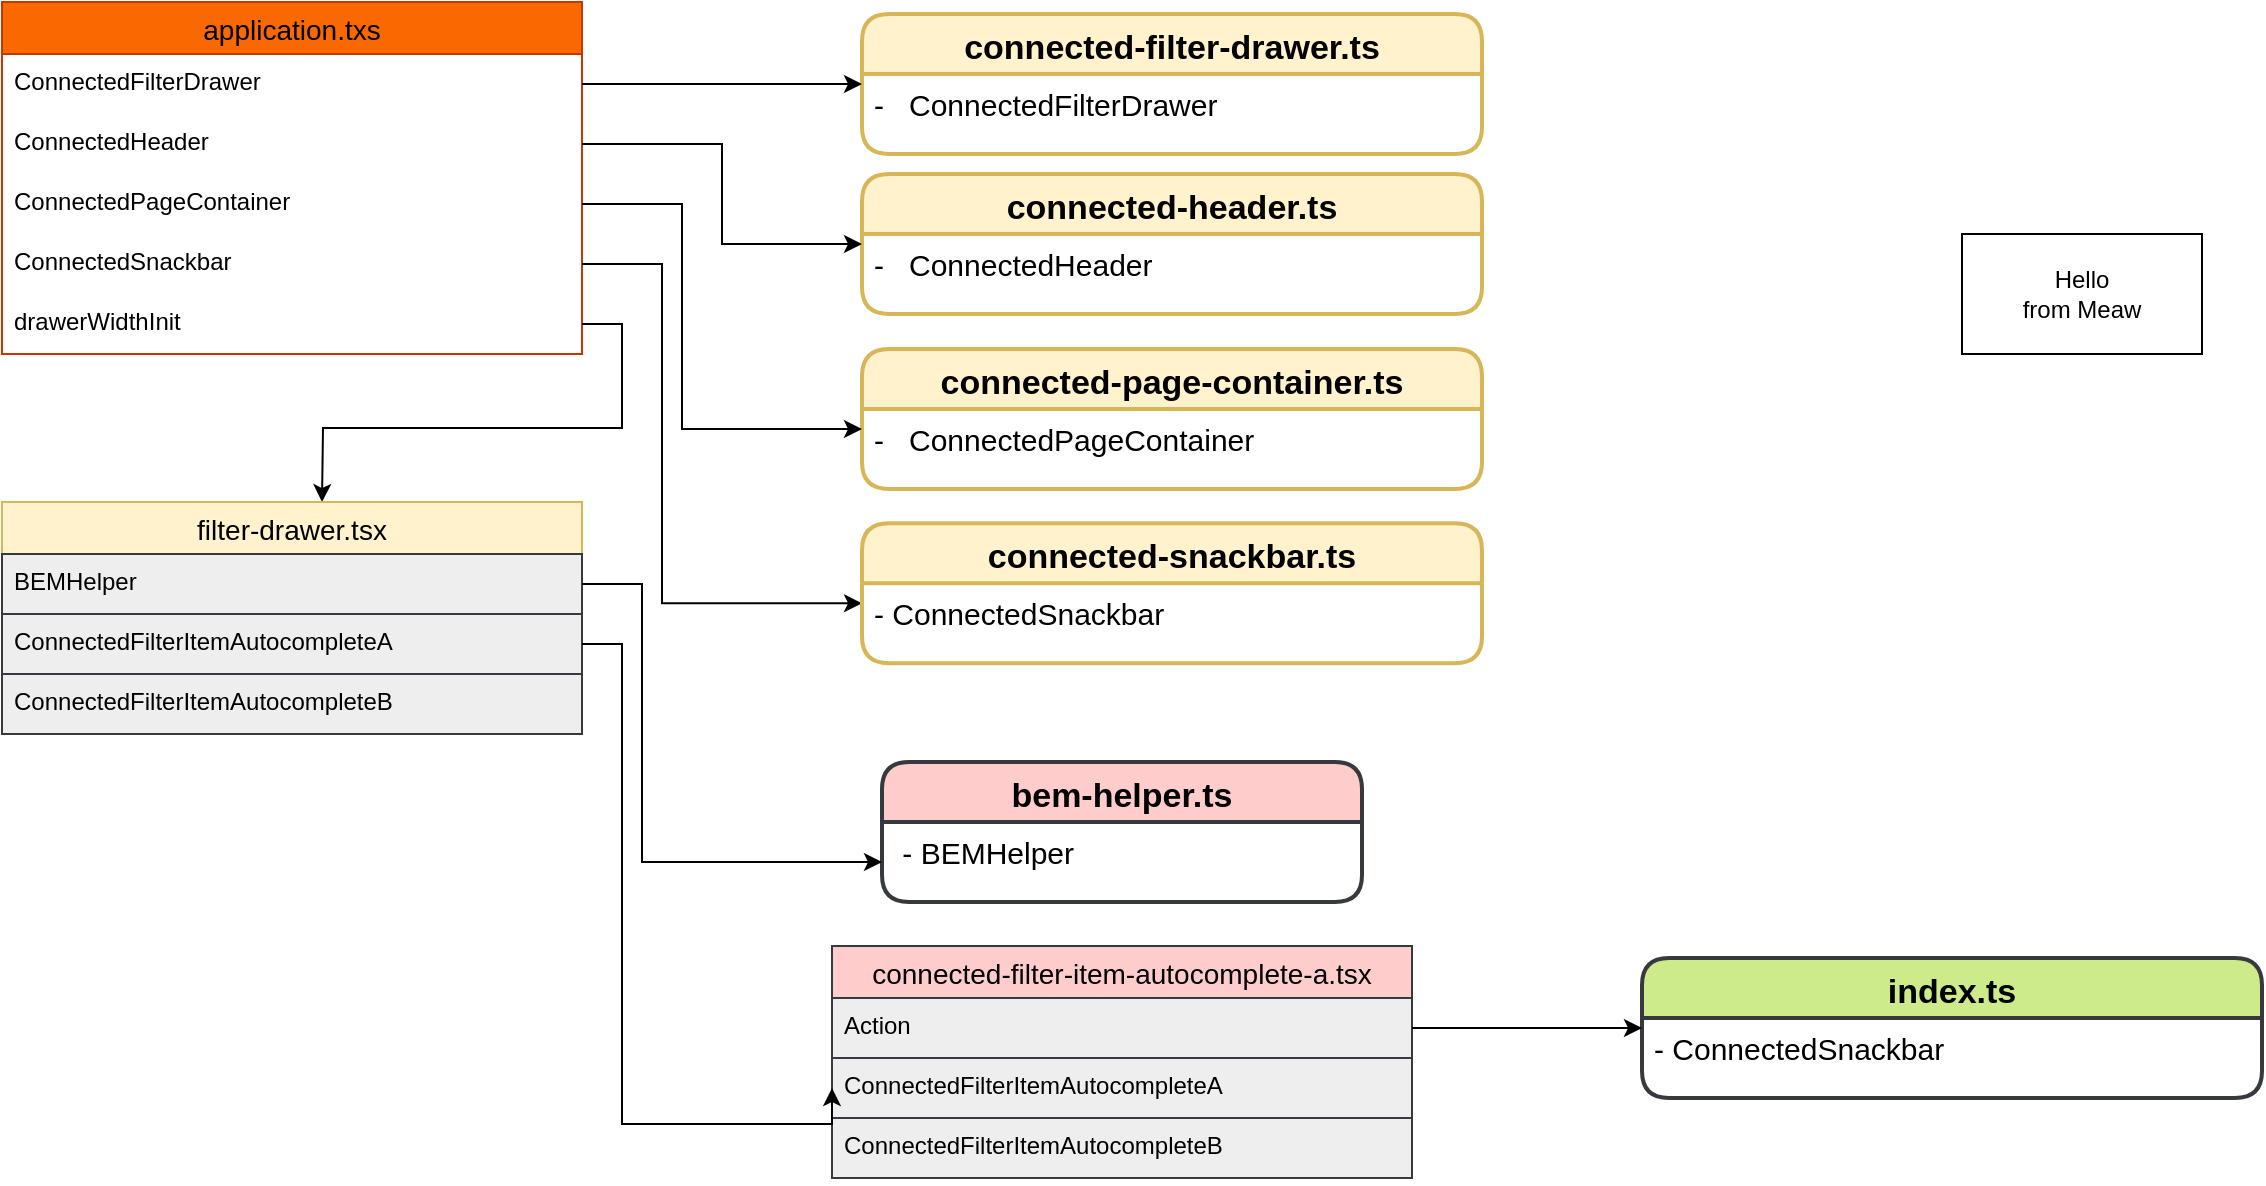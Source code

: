<mxfile version="14.9.3" type="github">
  <diagram id="EcCNOCLpawYmxYhZWg3b" name="Page-1">
    <mxGraphModel dx="2272" dy="794" grid="1" gridSize="10" guides="1" tooltips="1" connect="1" arrows="1" fold="1" page="1" pageScale="1" pageWidth="850" pageHeight="1100" math="0" shadow="0">
      <root>
        <mxCell id="0" />
        <mxCell id="1" parent="0" />
        <mxCell id="wdhYre6bCpWcd9Iw9CnV-87" value="application.txs" style="swimlane;fontStyle=0;childLayout=stackLayout;horizontal=1;startSize=26;horizontalStack=0;resizeParent=1;resizeParentMax=0;resizeLast=0;collapsible=1;marginBottom=0;align=center;fontSize=14;fillColor=#fa6800;strokeColor=#C73500;fontColor=#000000;" parent="1" vertex="1">
          <mxGeometry x="-820" y="20" width="290" height="176" as="geometry">
            <mxRectangle x="-70" y="90" width="120" height="26" as="alternateBounds" />
          </mxGeometry>
        </mxCell>
        <mxCell id="wdhYre6bCpWcd9Iw9CnV-88" value="ConnectedFilterDrawer" style="text;strokeColor=none;fillColor=none;spacingLeft=4;spacingRight=4;overflow=hidden;rotatable=0;points=[[0,0.5],[1,0.5]];portConstraint=eastwest;fontSize=12;" parent="wdhYre6bCpWcd9Iw9CnV-87" vertex="1">
          <mxGeometry y="26" width="290" height="30" as="geometry" />
        </mxCell>
        <mxCell id="wdhYre6bCpWcd9Iw9CnV-89" value="ConnectedHeader" style="text;strokeColor=none;fillColor=none;spacingLeft=4;spacingRight=4;overflow=hidden;rotatable=0;points=[[0,0.5],[1,0.5]];portConstraint=eastwest;fontSize=12;" parent="wdhYre6bCpWcd9Iw9CnV-87" vertex="1">
          <mxGeometry y="56" width="290" height="30" as="geometry" />
        </mxCell>
        <mxCell id="wdhYre6bCpWcd9Iw9CnV-90" value="ConnectedPageContainer" style="text;strokeColor=none;fillColor=none;spacingLeft=4;spacingRight=4;overflow=hidden;rotatable=0;points=[[0,0.5],[1,0.5]];portConstraint=eastwest;fontSize=12;" parent="wdhYre6bCpWcd9Iw9CnV-87" vertex="1">
          <mxGeometry y="86" width="290" height="30" as="geometry" />
        </mxCell>
        <mxCell id="wdhYre6bCpWcd9Iw9CnV-114" value="ConnectedSnackbar" style="text;strokeColor=none;fillColor=none;spacingLeft=4;spacingRight=4;overflow=hidden;rotatable=0;points=[[0,0.5],[1,0.5]];portConstraint=eastwest;fontSize=12;" parent="wdhYre6bCpWcd9Iw9CnV-87" vertex="1">
          <mxGeometry y="116" width="290" height="30" as="geometry" />
        </mxCell>
        <mxCell id="wdhYre6bCpWcd9Iw9CnV-115" value="drawerWidthInit" style="text;strokeColor=none;fillColor=none;spacingLeft=4;spacingRight=4;overflow=hidden;rotatable=0;points=[[0,0.5],[1,0.5]];portConstraint=eastwest;fontSize=12;" parent="wdhYre6bCpWcd9Iw9CnV-87" vertex="1">
          <mxGeometry y="146" width="290" height="30" as="geometry" />
        </mxCell>
        <mxCell id="wdhYre6bCpWcd9Iw9CnV-118" value="connected-filter-drawer.ts" style="swimlane;childLayout=stackLayout;horizontal=1;startSize=30;horizontalStack=0;rounded=1;fontSize=17;fontStyle=1;strokeWidth=2;resizeParent=0;resizeLast=1;shadow=0;dashed=0;align=center;fillColor=#fff2cc;strokeColor=#d6b656;" parent="1" vertex="1">
          <mxGeometry x="-390" y="26" width="310" height="70" as="geometry" />
        </mxCell>
        <mxCell id="wdhYre6bCpWcd9Iw9CnV-119" value="-   ConnectedFilterDrawer" style="align=left;strokeColor=none;fillColor=none;spacingLeft=4;fontSize=15;verticalAlign=top;resizable=0;rotatable=0;part=1;" parent="wdhYre6bCpWcd9Iw9CnV-118" vertex="1">
          <mxGeometry y="30" width="310" height="40" as="geometry" />
        </mxCell>
        <mxCell id="wdhYre6bCpWcd9Iw9CnV-123" style="edgeStyle=orthogonalEdgeStyle;rounded=0;orthogonalLoop=1;jettySize=auto;html=1;exitX=1;exitY=0.5;exitDx=0;exitDy=0;entryX=0;entryY=0.5;entryDx=0;entryDy=0;fontSize=17;startSize=26;" parent="1" source="wdhYre6bCpWcd9Iw9CnV-88" target="wdhYre6bCpWcd9Iw9CnV-118" edge="1">
          <mxGeometry relative="1" as="geometry" />
        </mxCell>
        <mxCell id="wdhYre6bCpWcd9Iw9CnV-124" value="connected-header.ts" style="swimlane;childLayout=stackLayout;horizontal=1;startSize=30;horizontalStack=0;rounded=1;fontSize=17;fontStyle=1;strokeWidth=2;resizeParent=0;resizeLast=1;shadow=0;dashed=0;align=center;fillColor=#fff2cc;strokeColor=#d6b656;" parent="1" vertex="1">
          <mxGeometry x="-390" y="106" width="310" height="70" as="geometry" />
        </mxCell>
        <mxCell id="wdhYre6bCpWcd9Iw9CnV-125" value="-   ConnectedHeader" style="align=left;strokeColor=none;fillColor=none;spacingLeft=4;fontSize=15;verticalAlign=top;resizable=0;rotatable=0;part=1;" parent="wdhYre6bCpWcd9Iw9CnV-124" vertex="1">
          <mxGeometry y="30" width="310" height="40" as="geometry" />
        </mxCell>
        <mxCell id="wdhYre6bCpWcd9Iw9CnV-127" style="edgeStyle=orthogonalEdgeStyle;rounded=0;orthogonalLoop=1;jettySize=auto;html=1;exitX=1;exitY=0.5;exitDx=0;exitDy=0;entryX=0;entryY=0.5;entryDx=0;entryDy=0;fontSize=15;startSize=26;" parent="1" source="wdhYre6bCpWcd9Iw9CnV-89" target="wdhYre6bCpWcd9Iw9CnV-124" edge="1">
          <mxGeometry relative="1" as="geometry" />
        </mxCell>
        <mxCell id="wdhYre6bCpWcd9Iw9CnV-128" value="connected-page-container.ts" style="swimlane;childLayout=stackLayout;horizontal=1;startSize=30;horizontalStack=0;rounded=1;fontSize=17;fontStyle=1;strokeWidth=2;resizeParent=0;resizeLast=1;shadow=0;dashed=0;align=center;fillColor=#fff2cc;strokeColor=#d6b656;" parent="1" vertex="1">
          <mxGeometry x="-390" y="193.5" width="310" height="70" as="geometry" />
        </mxCell>
        <mxCell id="wdhYre6bCpWcd9Iw9CnV-129" value="-   ConnectedPageContainer" style="align=left;strokeColor=none;fillColor=none;spacingLeft=4;fontSize=15;verticalAlign=top;resizable=0;rotatable=0;part=1;" parent="wdhYre6bCpWcd9Iw9CnV-128" vertex="1">
          <mxGeometry y="30" width="310" height="40" as="geometry" />
        </mxCell>
        <mxCell id="wdhYre6bCpWcd9Iw9CnV-132" style="edgeStyle=orthogonalEdgeStyle;rounded=0;orthogonalLoop=1;jettySize=auto;html=1;exitX=1;exitY=0.5;exitDx=0;exitDy=0;entryX=0;entryY=0.25;entryDx=0;entryDy=0;fontSize=15;startSize=26;" parent="1" source="wdhYre6bCpWcd9Iw9CnV-90" target="wdhYre6bCpWcd9Iw9CnV-129" edge="1">
          <mxGeometry relative="1" as="geometry">
            <Array as="points">
              <mxPoint x="-480" y="121" />
              <mxPoint x="-480" y="234" />
            </Array>
          </mxGeometry>
        </mxCell>
        <mxCell id="wdhYre6bCpWcd9Iw9CnV-133" style="edgeStyle=orthogonalEdgeStyle;rounded=0;orthogonalLoop=1;jettySize=auto;html=1;exitX=1;exitY=0.5;exitDx=0;exitDy=0;entryX=0;entryY=0.25;entryDx=0;entryDy=0;fontSize=15;startSize=26;" parent="1" source="wdhYre6bCpWcd9Iw9CnV-114" target="wdhYre6bCpWcd9Iw9CnV-131" edge="1">
          <mxGeometry relative="1" as="geometry">
            <Array as="points">
              <mxPoint x="-490" y="151" />
              <mxPoint x="-490" y="321" />
            </Array>
          </mxGeometry>
        </mxCell>
        <mxCell id="wdhYre6bCpWcd9Iw9CnV-134" style="edgeStyle=orthogonalEdgeStyle;rounded=0;orthogonalLoop=1;jettySize=auto;html=1;exitX=1;exitY=0.5;exitDx=0;exitDy=0;fontSize=15;startSize=26;" parent="1" source="wdhYre6bCpWcd9Iw9CnV-115" edge="1">
          <mxGeometry relative="1" as="geometry">
            <mxPoint x="-660" y="270.0" as="targetPoint" />
          </mxGeometry>
        </mxCell>
        <mxCell id="wdhYre6bCpWcd9Iw9CnV-130" value="connected-snackbar.ts" style="swimlane;childLayout=stackLayout;horizontal=1;startSize=30;horizontalStack=0;rounded=1;fontSize=17;fontStyle=1;strokeWidth=2;resizeParent=0;resizeLast=1;shadow=0;dashed=0;align=center;fillColor=#fff2cc;strokeColor=#d6b656;" parent="1" vertex="1">
          <mxGeometry x="-390" y="280.63" width="310" height="70" as="geometry" />
        </mxCell>
        <mxCell id="wdhYre6bCpWcd9Iw9CnV-131" value="- ConnectedSnackbar" style="align=left;strokeColor=none;fillColor=none;spacingLeft=4;fontSize=15;verticalAlign=top;resizable=0;rotatable=0;part=1;" parent="wdhYre6bCpWcd9Iw9CnV-130" vertex="1">
          <mxGeometry y="30" width="310" height="40" as="geometry" />
        </mxCell>
        <mxCell id="wdhYre6bCpWcd9Iw9CnV-137" value="filter-drawer.tsx" style="swimlane;fontStyle=0;childLayout=stackLayout;horizontal=1;startSize=26;horizontalStack=0;resizeParent=1;resizeParentMax=0;resizeLast=0;collapsible=1;marginBottom=0;align=center;fontSize=14;fillColor=#fff2cc;strokeColor=#d6b656;" parent="1" vertex="1">
          <mxGeometry x="-820" y="270" width="290" height="116" as="geometry">
            <mxRectangle x="-70" y="90" width="120" height="26" as="alternateBounds" />
          </mxGeometry>
        </mxCell>
        <mxCell id="wdhYre6bCpWcd9Iw9CnV-138" value="BEMHelper" style="text;strokeColor=#36393d;fillColor=#eeeeee;spacingLeft=4;spacingRight=4;overflow=hidden;rotatable=0;points=[[0,0.5],[1,0.5]];portConstraint=eastwest;fontSize=12;" parent="wdhYre6bCpWcd9Iw9CnV-137" vertex="1">
          <mxGeometry y="26" width="290" height="30" as="geometry" />
        </mxCell>
        <mxCell id="wdhYre6bCpWcd9Iw9CnV-139" value="ConnectedFilterItemAutocompleteA" style="text;strokeColor=#36393d;fillColor=#eeeeee;spacingLeft=4;spacingRight=4;overflow=hidden;rotatable=0;points=[[0,0.5],[1,0.5]];portConstraint=eastwest;fontSize=12;" parent="wdhYre6bCpWcd9Iw9CnV-137" vertex="1">
          <mxGeometry y="56" width="290" height="30" as="geometry" />
        </mxCell>
        <mxCell id="wdhYre6bCpWcd9Iw9CnV-140" value="ConnectedFilterItemAutocompleteB" style="text;strokeColor=#36393d;fillColor=#eeeeee;spacingLeft=4;spacingRight=4;overflow=hidden;rotatable=0;points=[[0,0.5],[1,0.5]];portConstraint=eastwest;fontSize=12;" parent="wdhYre6bCpWcd9Iw9CnV-137" vertex="1">
          <mxGeometry y="86" width="290" height="30" as="geometry" />
        </mxCell>
        <mxCell id="wdhYre6bCpWcd9Iw9CnV-143" value="bem-helper.ts" style="swimlane;childLayout=stackLayout;horizontal=1;startSize=30;horizontalStack=0;rounded=1;fontSize=17;fontStyle=1;strokeWidth=2;resizeParent=0;resizeLast=1;shadow=0;dashed=0;align=center;fillColor=#ffcccc;strokeColor=#36393d;" parent="1" vertex="1">
          <mxGeometry x="-380" y="400" width="240" height="70" as="geometry" />
        </mxCell>
        <mxCell id="wdhYre6bCpWcd9Iw9CnV-144" value=" - BEMHelper" style="align=left;strokeColor=none;fillColor=none;spacingLeft=4;fontSize=15;verticalAlign=top;resizable=0;rotatable=0;part=1;" parent="wdhYre6bCpWcd9Iw9CnV-143" vertex="1">
          <mxGeometry y="30" width="240" height="40" as="geometry" />
        </mxCell>
        <mxCell id="wdhYre6bCpWcd9Iw9CnV-149" value="connected-filter-item-autocomplete-a.tsx" style="swimlane;fontStyle=0;childLayout=stackLayout;horizontal=1;startSize=26;horizontalStack=0;resizeParent=1;resizeParentMax=0;resizeLast=0;collapsible=1;marginBottom=0;align=center;fontSize=14;fillColor=#ffcccc;strokeColor=#36393d;" parent="1" vertex="1">
          <mxGeometry x="-405" y="492" width="290" height="116" as="geometry">
            <mxRectangle x="-70" y="90" width="120" height="26" as="alternateBounds" />
          </mxGeometry>
        </mxCell>
        <mxCell id="wdhYre6bCpWcd9Iw9CnV-150" value="Action" style="text;strokeColor=#36393d;fillColor=#eeeeee;spacingLeft=4;spacingRight=4;overflow=hidden;rotatable=0;points=[[0,0.5],[1,0.5]];portConstraint=eastwest;fontSize=12;" parent="wdhYre6bCpWcd9Iw9CnV-149" vertex="1">
          <mxGeometry y="26" width="290" height="30" as="geometry" />
        </mxCell>
        <mxCell id="wdhYre6bCpWcd9Iw9CnV-151" value="ConnectedFilterItemAutocompleteA" style="text;strokeColor=#36393d;fillColor=#eeeeee;spacingLeft=4;spacingRight=4;overflow=hidden;rotatable=0;points=[[0,0.5],[1,0.5]];portConstraint=eastwest;fontSize=12;" parent="wdhYre6bCpWcd9Iw9CnV-149" vertex="1">
          <mxGeometry y="56" width="290" height="30" as="geometry" />
        </mxCell>
        <mxCell id="wdhYre6bCpWcd9Iw9CnV-152" value="ConnectedFilterItemAutocompleteB" style="text;strokeColor=#36393d;fillColor=#eeeeee;spacingLeft=4;spacingRight=4;overflow=hidden;rotatable=0;points=[[0,0.5],[1,0.5]];portConstraint=eastwest;fontSize=12;" parent="wdhYre6bCpWcd9Iw9CnV-149" vertex="1">
          <mxGeometry y="86" width="290" height="30" as="geometry" />
        </mxCell>
        <mxCell id="wdhYre6bCpWcd9Iw9CnV-155" style="edgeStyle=orthogonalEdgeStyle;rounded=0;orthogonalLoop=1;jettySize=auto;html=1;exitX=1;exitY=0.5;exitDx=0;exitDy=0;entryX=0;entryY=0.5;entryDx=0;entryDy=0;fontSize=15;startSize=26;" parent="1" source="wdhYre6bCpWcd9Iw9CnV-138" target="wdhYre6bCpWcd9Iw9CnV-144" edge="1">
          <mxGeometry relative="1" as="geometry">
            <Array as="points">
              <mxPoint x="-500" y="311" />
              <mxPoint x="-500" y="450" />
            </Array>
          </mxGeometry>
        </mxCell>
        <mxCell id="wdhYre6bCpWcd9Iw9CnV-156" style="edgeStyle=orthogonalEdgeStyle;rounded=0;orthogonalLoop=1;jettySize=auto;html=1;exitX=1;exitY=0.5;exitDx=0;exitDy=0;entryX=0;entryY=0.5;entryDx=0;entryDy=0;fontSize=15;startSize=26;" parent="1" source="wdhYre6bCpWcd9Iw9CnV-139" target="wdhYre6bCpWcd9Iw9CnV-151" edge="1">
          <mxGeometry relative="1" as="geometry">
            <Array as="points">
              <mxPoint x="-510" y="341" />
              <mxPoint x="-510" y="581" />
            </Array>
          </mxGeometry>
        </mxCell>
        <mxCell id="wdhYre6bCpWcd9Iw9CnV-157" value="index.ts" style="swimlane;childLayout=stackLayout;horizontal=1;startSize=30;horizontalStack=0;rounded=1;fontSize=17;fontStyle=1;strokeWidth=2;resizeParent=0;resizeLast=1;shadow=0;dashed=0;align=center;fillColor=#cdeb8b;strokeColor=#36393d;" parent="1" vertex="1">
          <mxGeometry y="498" width="310" height="70" as="geometry" />
        </mxCell>
        <mxCell id="wdhYre6bCpWcd9Iw9CnV-158" value="- ConnectedSnackbar" style="align=left;strokeColor=none;fillColor=none;spacingLeft=4;fontSize=15;verticalAlign=top;resizable=0;rotatable=0;part=1;" parent="wdhYre6bCpWcd9Iw9CnV-157" vertex="1">
          <mxGeometry y="30" width="310" height="40" as="geometry" />
        </mxCell>
        <mxCell id="wdhYre6bCpWcd9Iw9CnV-159" style="edgeStyle=orthogonalEdgeStyle;rounded=0;orthogonalLoop=1;jettySize=auto;html=1;exitX=1;exitY=0.5;exitDx=0;exitDy=0;entryX=0;entryY=0.5;entryDx=0;entryDy=0;fontSize=15;startSize=26;" parent="1" source="wdhYre6bCpWcd9Iw9CnV-150" target="wdhYre6bCpWcd9Iw9CnV-157" edge="1">
          <mxGeometry relative="1" as="geometry" />
        </mxCell>
        <mxCell id="5Zs5lwEem7XmEE8JJuJz-1" value="Hello&lt;br&gt;from Meaw" style="rounded=0;whiteSpace=wrap;html=1;" vertex="1" parent="1">
          <mxGeometry x="160" y="136" width="120" height="60" as="geometry" />
        </mxCell>
      </root>
    </mxGraphModel>
  </diagram>
</mxfile>
